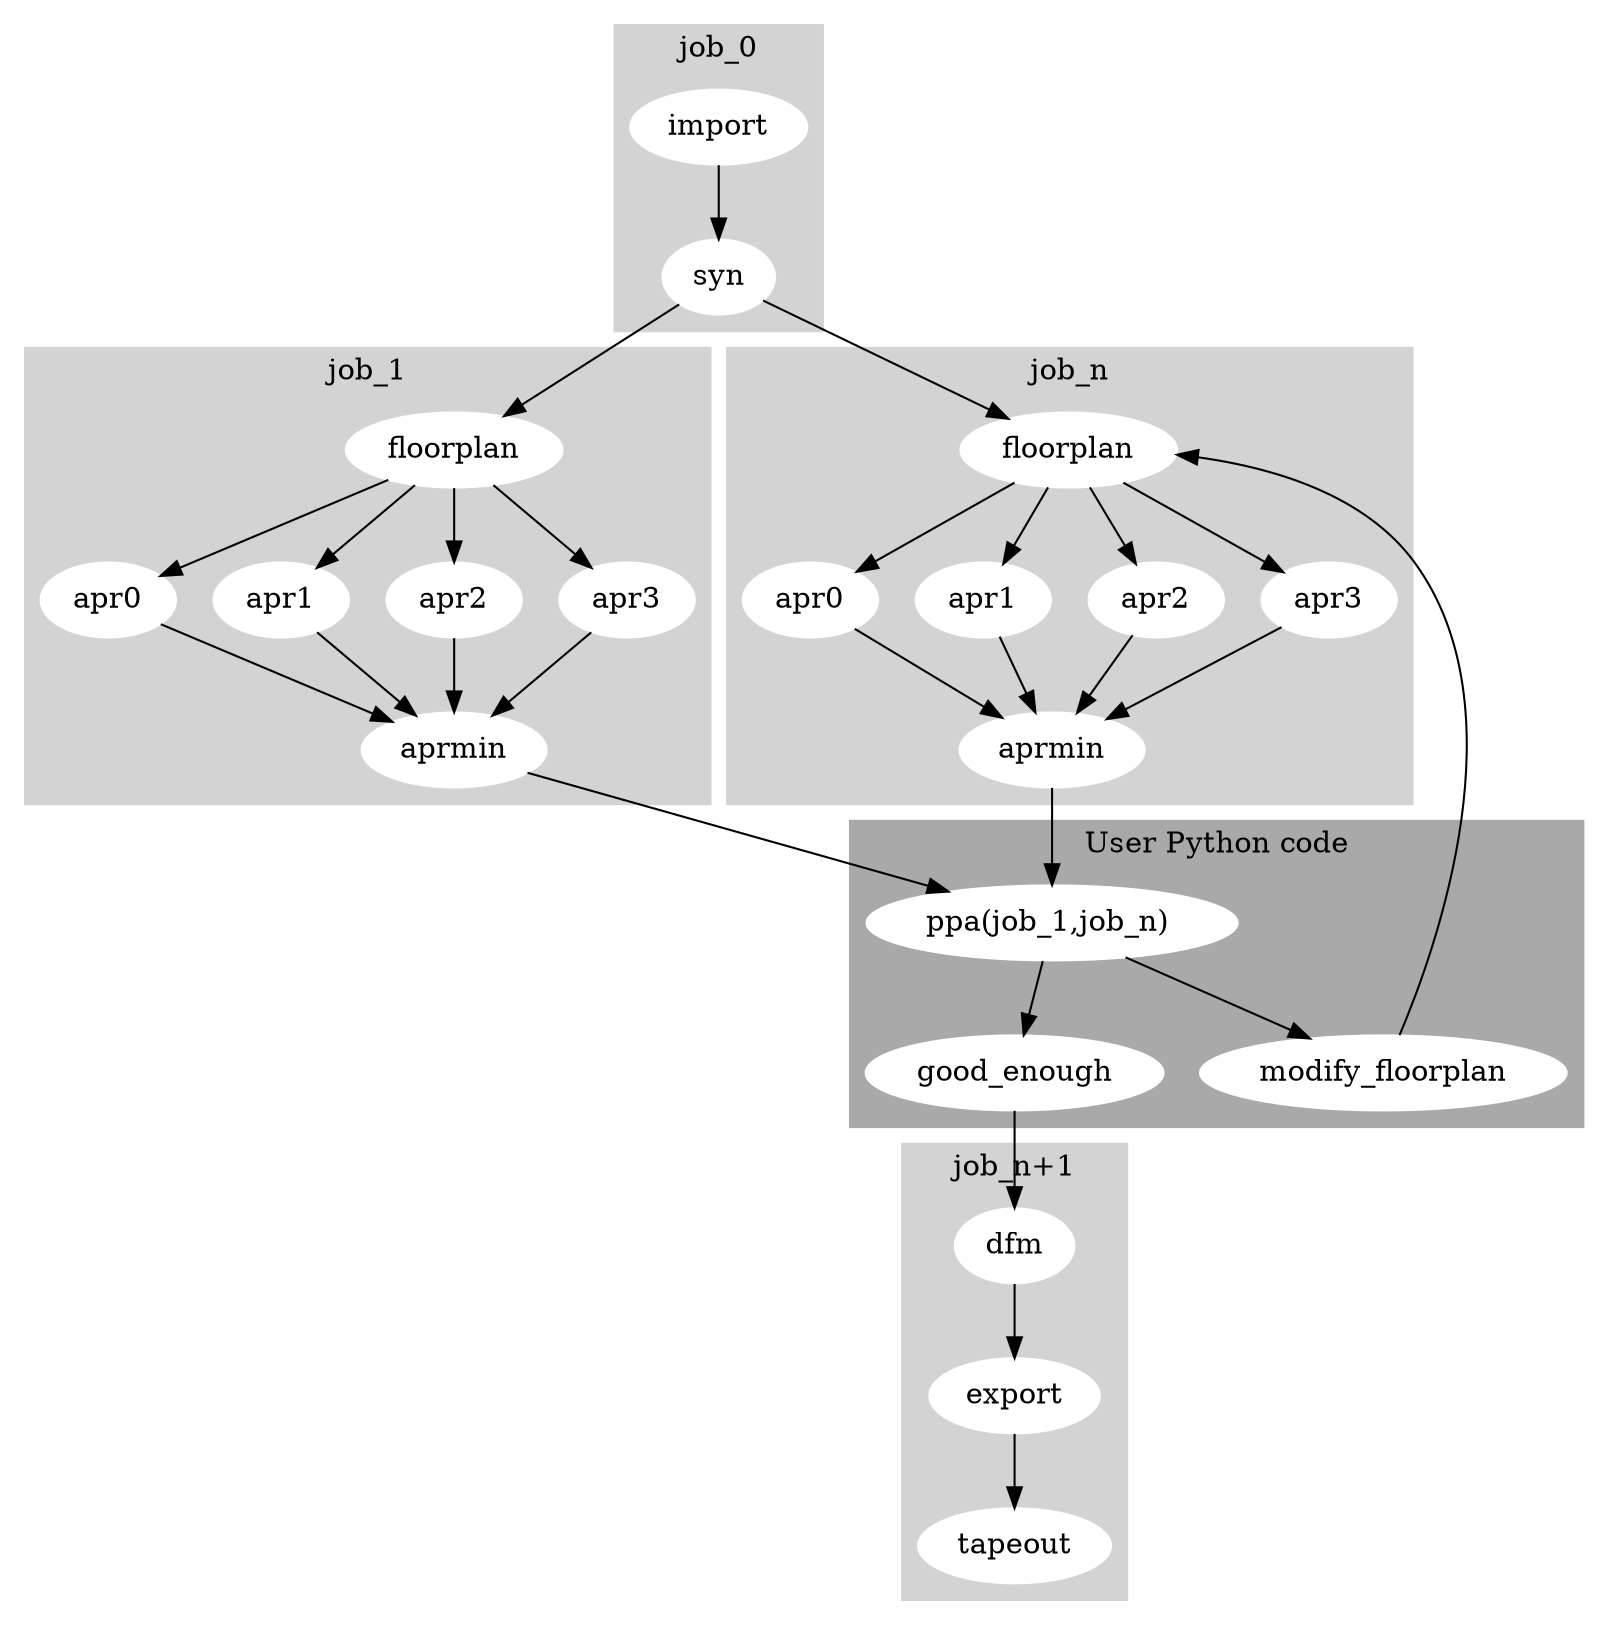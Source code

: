 digraph G {

	node [style=filled,color=white];

	subgraph cluster_0 {
		style=filled;
		color=lightgrey;
		node [style=filled,color=white];
		import -> syn
		label = "job_0";
	}

	subgraph cluster_1 {
		node [label="floorplan"] floorplan1;
		node [label="apr0"] apr_10;
		node [label="apr1"] apr_11;
		node [label="apr2"] apr_12;
		node [label="apr3"] apr_13;
		node [label="aprmin"] aprmin_1;
		style=filled;
		color=lightgrey;
		floorplan1 -> apr_10;
		floorplan1 -> apr_11;
		floorplan1 -> apr_12;
		floorplan1 -> apr_13;
		apr_10 -> aprmin_1;
		apr_11 -> aprmin_1;
		apr_12 -> aprmin_1;
		apr_13 -> aprmin_1;
		label = "job_1";
	}

	subgraph cluster_2 {
		node [label="floorplan"] floorplan_n;
		node [label="apr0"] apr_n0;
		node [label="apr1"] apr_n1;
		node [label="apr2"] apr_n2;
		node [label="apr3"] apr_n3;
		node [label="aprmin"] aprmin_n;
		style=filled;
		color=lightgrey;
		floorplan_n -> apr_n0;
		floorplan_n -> apr_n1;
		floorplan_n -> apr_n2;
		floorplan_n -> apr_n3;
		apr_n0 -> aprmin_n;
		apr_n1 -> aprmin_n;
		apr_n2 -> aprmin_n;
		apr_n3 -> aprmin_n;
		label = "job_n";
	}


	subgraph cluster_3 {
		{node [label="ppa(job_1,job_n) "] compare;}
		style=filled;
		color=darkgrey;
		compare -> good_enough;
		compare -> modify_floorplan;
		label = "User Python code";
	}

	subgraph cluster_4 {
		style=filled;
		color=lightgrey;
		dfm -> export;
		export -> tapeout;
		label = "job_n+1";
	}

	syn -> floorplan1;
	syn -> floorplan_n;
	aprmin_1 -> compare
	aprmin_n -> compare
	good_enough ->  dfm
	modify_floorplan -> floorplan_n
}
